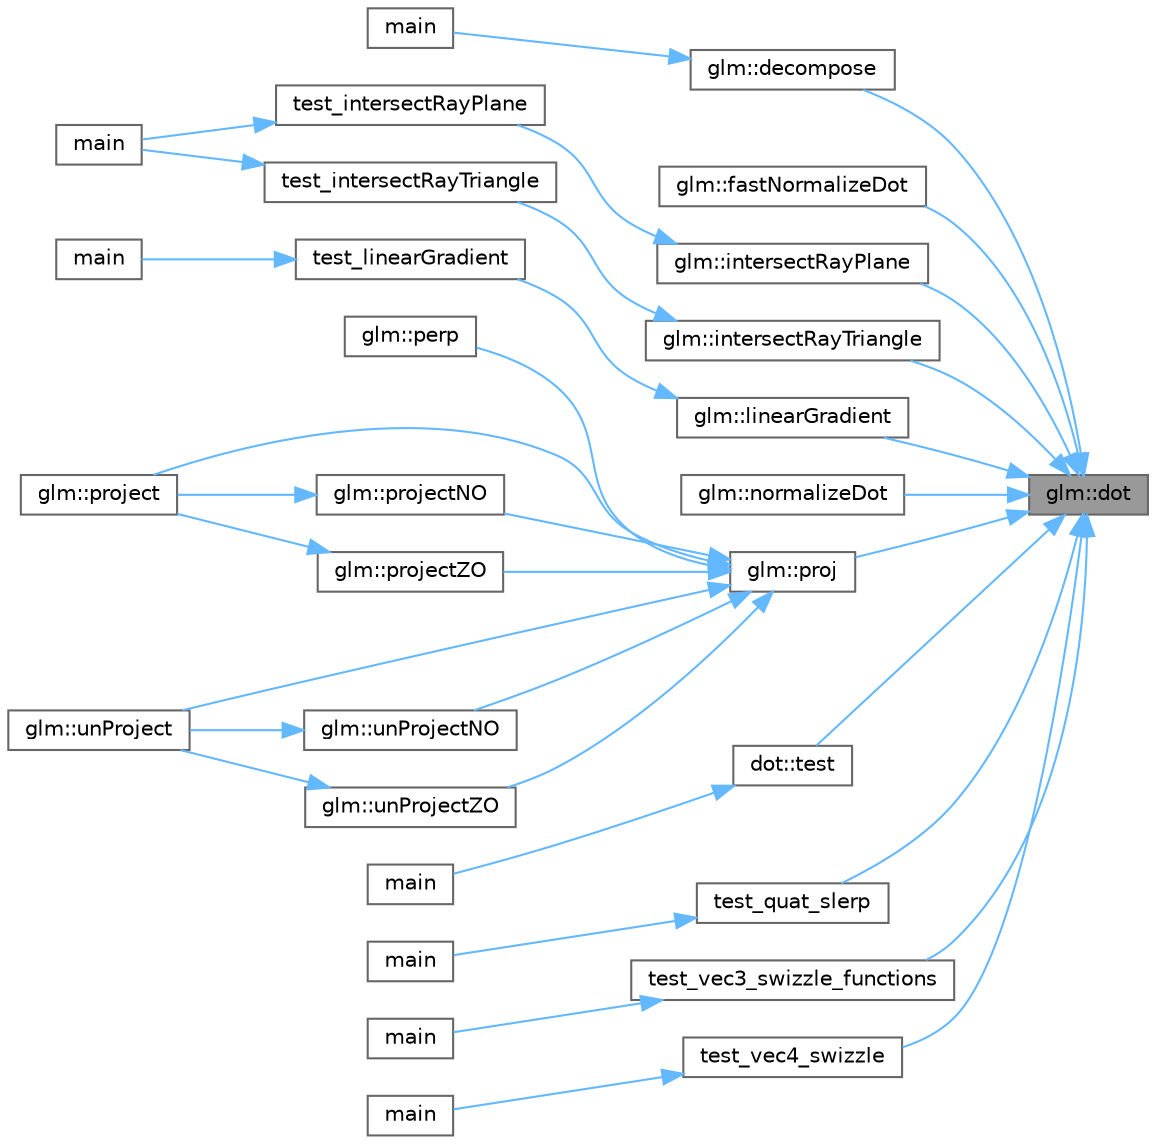 digraph "glm::dot"
{
 // LATEX_PDF_SIZE
  bgcolor="transparent";
  edge [fontname=Helvetica,fontsize=10,labelfontname=Helvetica,labelfontsize=10];
  node [fontname=Helvetica,fontsize=10,shape=box,height=0.2,width=0.4];
  rankdir="RL";
  Node1 [id="Node000001",label="glm::dot",height=0.2,width=0.4,color="gray40", fillcolor="grey60", style="filled", fontcolor="black",tooltip=" "];
  Node1 -> Node2 [id="edge34_Node000001_Node000002",dir="back",color="steelblue1",style="solid",tooltip=" "];
  Node2 [id="Node000002",label="glm::decompose",height=0.2,width=0.4,color="grey40", fillcolor="white", style="filled",URL="$group__gtx__matrix__decompose.html#gac0e342656ba09a9bc97c57182ba73124",tooltip=" "];
  Node2 -> Node3 [id="edge35_Node000002_Node000003",dir="back",color="steelblue1",style="solid",tooltip=" "];
  Node3 [id="Node000003",label="main",height=0.2,width=0.4,color="grey40", fillcolor="white", style="filled",URL="$_classes_2lib_2glm_2test_2gtx_2gtx__matrix__decompose_8cpp.html#ae66f6b31b5ad750f1fe042a706a4e3d4",tooltip=" "];
  Node1 -> Node4 [id="edge36_Node000001_Node000004",dir="back",color="steelblue1",style="solid",tooltip=" "];
  Node4 [id="Node000004",label="glm::fastNormalizeDot",height=0.2,width=0.4,color="grey40", fillcolor="white", style="filled",URL="$group__gtx__normalize__dot.html#ga2746fb9b5bd22b06b2f7c8babba5de9e",tooltip=" "];
  Node1 -> Node5 [id="edge37_Node000001_Node000005",dir="back",color="steelblue1",style="solid",tooltip=" "];
  Node5 [id="Node000005",label="glm::intersectRayPlane",height=0.2,width=0.4,color="grey40", fillcolor="white", style="filled",URL="$group__gtx__intersect.html#gad3697a9700ea379739a667ea02573488",tooltip=" "];
  Node5 -> Node6 [id="edge38_Node000005_Node000006",dir="back",color="steelblue1",style="solid",tooltip=" "];
  Node6 [id="Node000006",label="test_intersectRayPlane",height=0.2,width=0.4,color="grey40", fillcolor="white", style="filled",URL="$_classes_2lib_2glm_2test_2gtx_2gtx__intersect_8cpp.html#a0f162920ff1a0ee683a0d198f8d42bc7",tooltip=" "];
  Node6 -> Node7 [id="edge39_Node000006_Node000007",dir="back",color="steelblue1",style="solid",tooltip=" "];
  Node7 [id="Node000007",label="main",height=0.2,width=0.4,color="grey40", fillcolor="white", style="filled",URL="$_classes_2lib_2glm_2test_2gtx_2gtx__intersect_8cpp.html#ae66f6b31b5ad750f1fe042a706a4e3d4",tooltip=" "];
  Node1 -> Node8 [id="edge40_Node000001_Node000008",dir="back",color="steelblue1",style="solid",tooltip=" "];
  Node8 [id="Node000008",label="glm::intersectRayTriangle",height=0.2,width=0.4,color="grey40", fillcolor="white", style="filled",URL="$group__gtx__intersect.html#ga65bf2c594482f04881c36bc761f9e946",tooltip=" "];
  Node8 -> Node9 [id="edge41_Node000008_Node000009",dir="back",color="steelblue1",style="solid",tooltip=" "];
  Node9 [id="Node000009",label="test_intersectRayTriangle",height=0.2,width=0.4,color="grey40", fillcolor="white", style="filled",URL="$_classes_2lib_2glm_2test_2gtx_2gtx__intersect_8cpp.html#a74209133ac680e03ad083aef1e042402",tooltip=" "];
  Node9 -> Node7 [id="edge42_Node000009_Node000007",dir="back",color="steelblue1",style="solid",tooltip=" "];
  Node1 -> Node10 [id="edge43_Node000001_Node000010",dir="back",color="steelblue1",style="solid",tooltip=" "];
  Node10 [id="Node000010",label="glm::linearGradient",height=0.2,width=0.4,color="grey40", fillcolor="white", style="filled",URL="$group__gtx__gradient__paint.html#ga849241df1e55129b8ce9476200307419",tooltip=" "];
  Node10 -> Node11 [id="edge44_Node000010_Node000011",dir="back",color="steelblue1",style="solid",tooltip=" "];
  Node11 [id="Node000011",label="test_linearGradient",height=0.2,width=0.4,color="grey40", fillcolor="white", style="filled",URL="$_classes_2lib_2glm_2test_2gtx_2gtx__gradient__paint_8cpp.html#ad23a92198c4da7f4aa6389a29f2ebf6c",tooltip=" "];
  Node11 -> Node12 [id="edge45_Node000011_Node000012",dir="back",color="steelblue1",style="solid",tooltip=" "];
  Node12 [id="Node000012",label="main",height=0.2,width=0.4,color="grey40", fillcolor="white", style="filled",URL="$_classes_2lib_2glm_2test_2gtx_2gtx__gradient__paint_8cpp.html#ae66f6b31b5ad750f1fe042a706a4e3d4",tooltip=" "];
  Node1 -> Node13 [id="edge46_Node000001_Node000013",dir="back",color="steelblue1",style="solid",tooltip=" "];
  Node13 [id="Node000013",label="glm::normalizeDot",height=0.2,width=0.4,color="grey40", fillcolor="white", style="filled",URL="$group__gtx__normalize__dot.html#gacb140a2b903115d318c8b0a2fb5a5daa",tooltip=" "];
  Node1 -> Node14 [id="edge47_Node000001_Node000014",dir="back",color="steelblue1",style="solid",tooltip=" "];
  Node14 [id="Node000014",label="glm::proj",height=0.2,width=0.4,color="grey40", fillcolor="white", style="filled",URL="$group__gtx__projection.html#ga58384b7170801dd513de46f87c7fb00e",tooltip=" "];
  Node14 -> Node15 [id="edge48_Node000014_Node000015",dir="back",color="steelblue1",style="solid",tooltip=" "];
  Node15 [id="Node000015",label="glm::perp",height=0.2,width=0.4,color="grey40", fillcolor="white", style="filled",URL="$group__gtx__perpendicular.html#ga264cfc4e180cf9b852e943b35089003c",tooltip=" "];
  Node14 -> Node16 [id="edge49_Node000014_Node000016",dir="back",color="steelblue1",style="solid",tooltip=" "];
  Node16 [id="Node000016",label="glm::project",height=0.2,width=0.4,color="grey40", fillcolor="white", style="filled",URL="$group__ext__matrix__projection.html#ga478b351626e39c8e33e042ea8d1f418e",tooltip=" "];
  Node14 -> Node17 [id="edge50_Node000014_Node000017",dir="back",color="steelblue1",style="solid",tooltip=" "];
  Node17 [id="Node000017",label="glm::projectNO",height=0.2,width=0.4,color="grey40", fillcolor="white", style="filled",URL="$group__ext__matrix__projection.html#ga7f81da150745ac8f4af75d6ce29ab81d",tooltip=" "];
  Node17 -> Node16 [id="edge51_Node000017_Node000016",dir="back",color="steelblue1",style="solid",tooltip=" "];
  Node14 -> Node18 [id="edge52_Node000014_Node000018",dir="back",color="steelblue1",style="solid",tooltip=" "];
  Node18 [id="Node000018",label="glm::projectZO",height=0.2,width=0.4,color="grey40", fillcolor="white", style="filled",URL="$group__ext__matrix__projection.html#gaf98ec0fecd3a5d07592e01750927599f",tooltip=" "];
  Node18 -> Node16 [id="edge53_Node000018_Node000016",dir="back",color="steelblue1",style="solid",tooltip=" "];
  Node14 -> Node19 [id="edge54_Node000014_Node000019",dir="back",color="steelblue1",style="solid",tooltip=" "];
  Node19 [id="Node000019",label="glm::unProject",height=0.2,width=0.4,color="grey40", fillcolor="white", style="filled",URL="$group__ext__matrix__projection.html#gaefa35b1dbf52941052a5a3aadc298106",tooltip=" "];
  Node14 -> Node20 [id="edge55_Node000014_Node000020",dir="back",color="steelblue1",style="solid",tooltip=" "];
  Node20 [id="Node000020",label="glm::unProjectNO",height=0.2,width=0.4,color="grey40", fillcolor="white", style="filled",URL="$group__ext__matrix__projection.html#ga6214935f32f38e1dc13ba66135eb5784",tooltip=" "];
  Node20 -> Node19 [id="edge56_Node000020_Node000019",dir="back",color="steelblue1",style="solid",tooltip=" "];
  Node14 -> Node21 [id="edge57_Node000014_Node000021",dir="back",color="steelblue1",style="solid",tooltip=" "];
  Node21 [id="Node000021",label="glm::unProjectZO",height=0.2,width=0.4,color="grey40", fillcolor="white", style="filled",URL="$group__ext__matrix__projection.html#ga9b3ec0d9aeea52bbcc8c1fc3fc9830e3",tooltip=" "];
  Node21 -> Node19 [id="edge58_Node000021_Node000019",dir="back",color="steelblue1",style="solid",tooltip=" "];
  Node1 -> Node22 [id="edge59_Node000001_Node000022",dir="back",color="steelblue1",style="solid",tooltip=" "];
  Node22 [id="Node000022",label="dot::test",height=0.2,width=0.4,color="grey40", fillcolor="white", style="filled",URL="$namespacedot.html#a12f8bbef530168cc4295906177c321f3",tooltip=" "];
  Node22 -> Node23 [id="edge60_Node000022_Node000023",dir="back",color="steelblue1",style="solid",tooltip=" "];
  Node23 [id="Node000023",label="main",height=0.2,width=0.4,color="grey40", fillcolor="white", style="filled",URL="$_classes_2lib_2glm_2test_2core_2core__func__geometric_8cpp.html#ae66f6b31b5ad750f1fe042a706a4e3d4",tooltip=" "];
  Node1 -> Node24 [id="edge61_Node000001_Node000024",dir="back",color="steelblue1",style="solid",tooltip=" "];
  Node24 [id="Node000024",label="test_quat_slerp",height=0.2,width=0.4,color="grey40", fillcolor="white", style="filled",URL="$_classes_2lib_2glm_2test_2gtc_2gtc__quaternion_8cpp.html#a2157b55440b339d4b2ca56cf9651ebbf",tooltip=" "];
  Node24 -> Node25 [id="edge62_Node000024_Node000025",dir="back",color="steelblue1",style="solid",tooltip=" "];
  Node25 [id="Node000025",label="main",height=0.2,width=0.4,color="grey40", fillcolor="white", style="filled",URL="$_classes_2lib_2glm_2test_2gtc_2gtc__quaternion_8cpp.html#ae66f6b31b5ad750f1fe042a706a4e3d4",tooltip=" "];
  Node1 -> Node26 [id="edge63_Node000001_Node000026",dir="back",color="steelblue1",style="solid",tooltip=" "];
  Node26 [id="Node000026",label="test_vec3_swizzle_functions",height=0.2,width=0.4,color="grey40", fillcolor="white", style="filled",URL="$_classes_2lib_2glm_2test_2core_2core__type__vec3_8cpp.html#a9543c61eaa0f7bd101ffe76ab3ad27ff",tooltip=" "];
  Node26 -> Node27 [id="edge64_Node000026_Node000027",dir="back",color="steelblue1",style="solid",tooltip=" "];
  Node27 [id="Node000027",label="main",height=0.2,width=0.4,color="grey40", fillcolor="white", style="filled",URL="$_classes_2lib_2glm_2test_2core_2core__type__vec3_8cpp.html#ae66f6b31b5ad750f1fe042a706a4e3d4",tooltip=" "];
  Node1 -> Node28 [id="edge65_Node000001_Node000028",dir="back",color="steelblue1",style="solid",tooltip=" "];
  Node28 [id="Node000028",label="test_vec4_swizzle",height=0.2,width=0.4,color="grey40", fillcolor="white", style="filled",URL="$_classes_2lib_2glm_2test_2core_2core__func__swizzle_8cpp.html#aaeeeb0f2e3e2a71db6d504dc40074573",tooltip=" "];
  Node28 -> Node29 [id="edge66_Node000028_Node000029",dir="back",color="steelblue1",style="solid",tooltip=" "];
  Node29 [id="Node000029",label="main",height=0.2,width=0.4,color="grey40", fillcolor="white", style="filled",URL="$_classes_2lib_2glm_2test_2core_2core__func__swizzle_8cpp.html#ae66f6b31b5ad750f1fe042a706a4e3d4",tooltip=" "];
}
